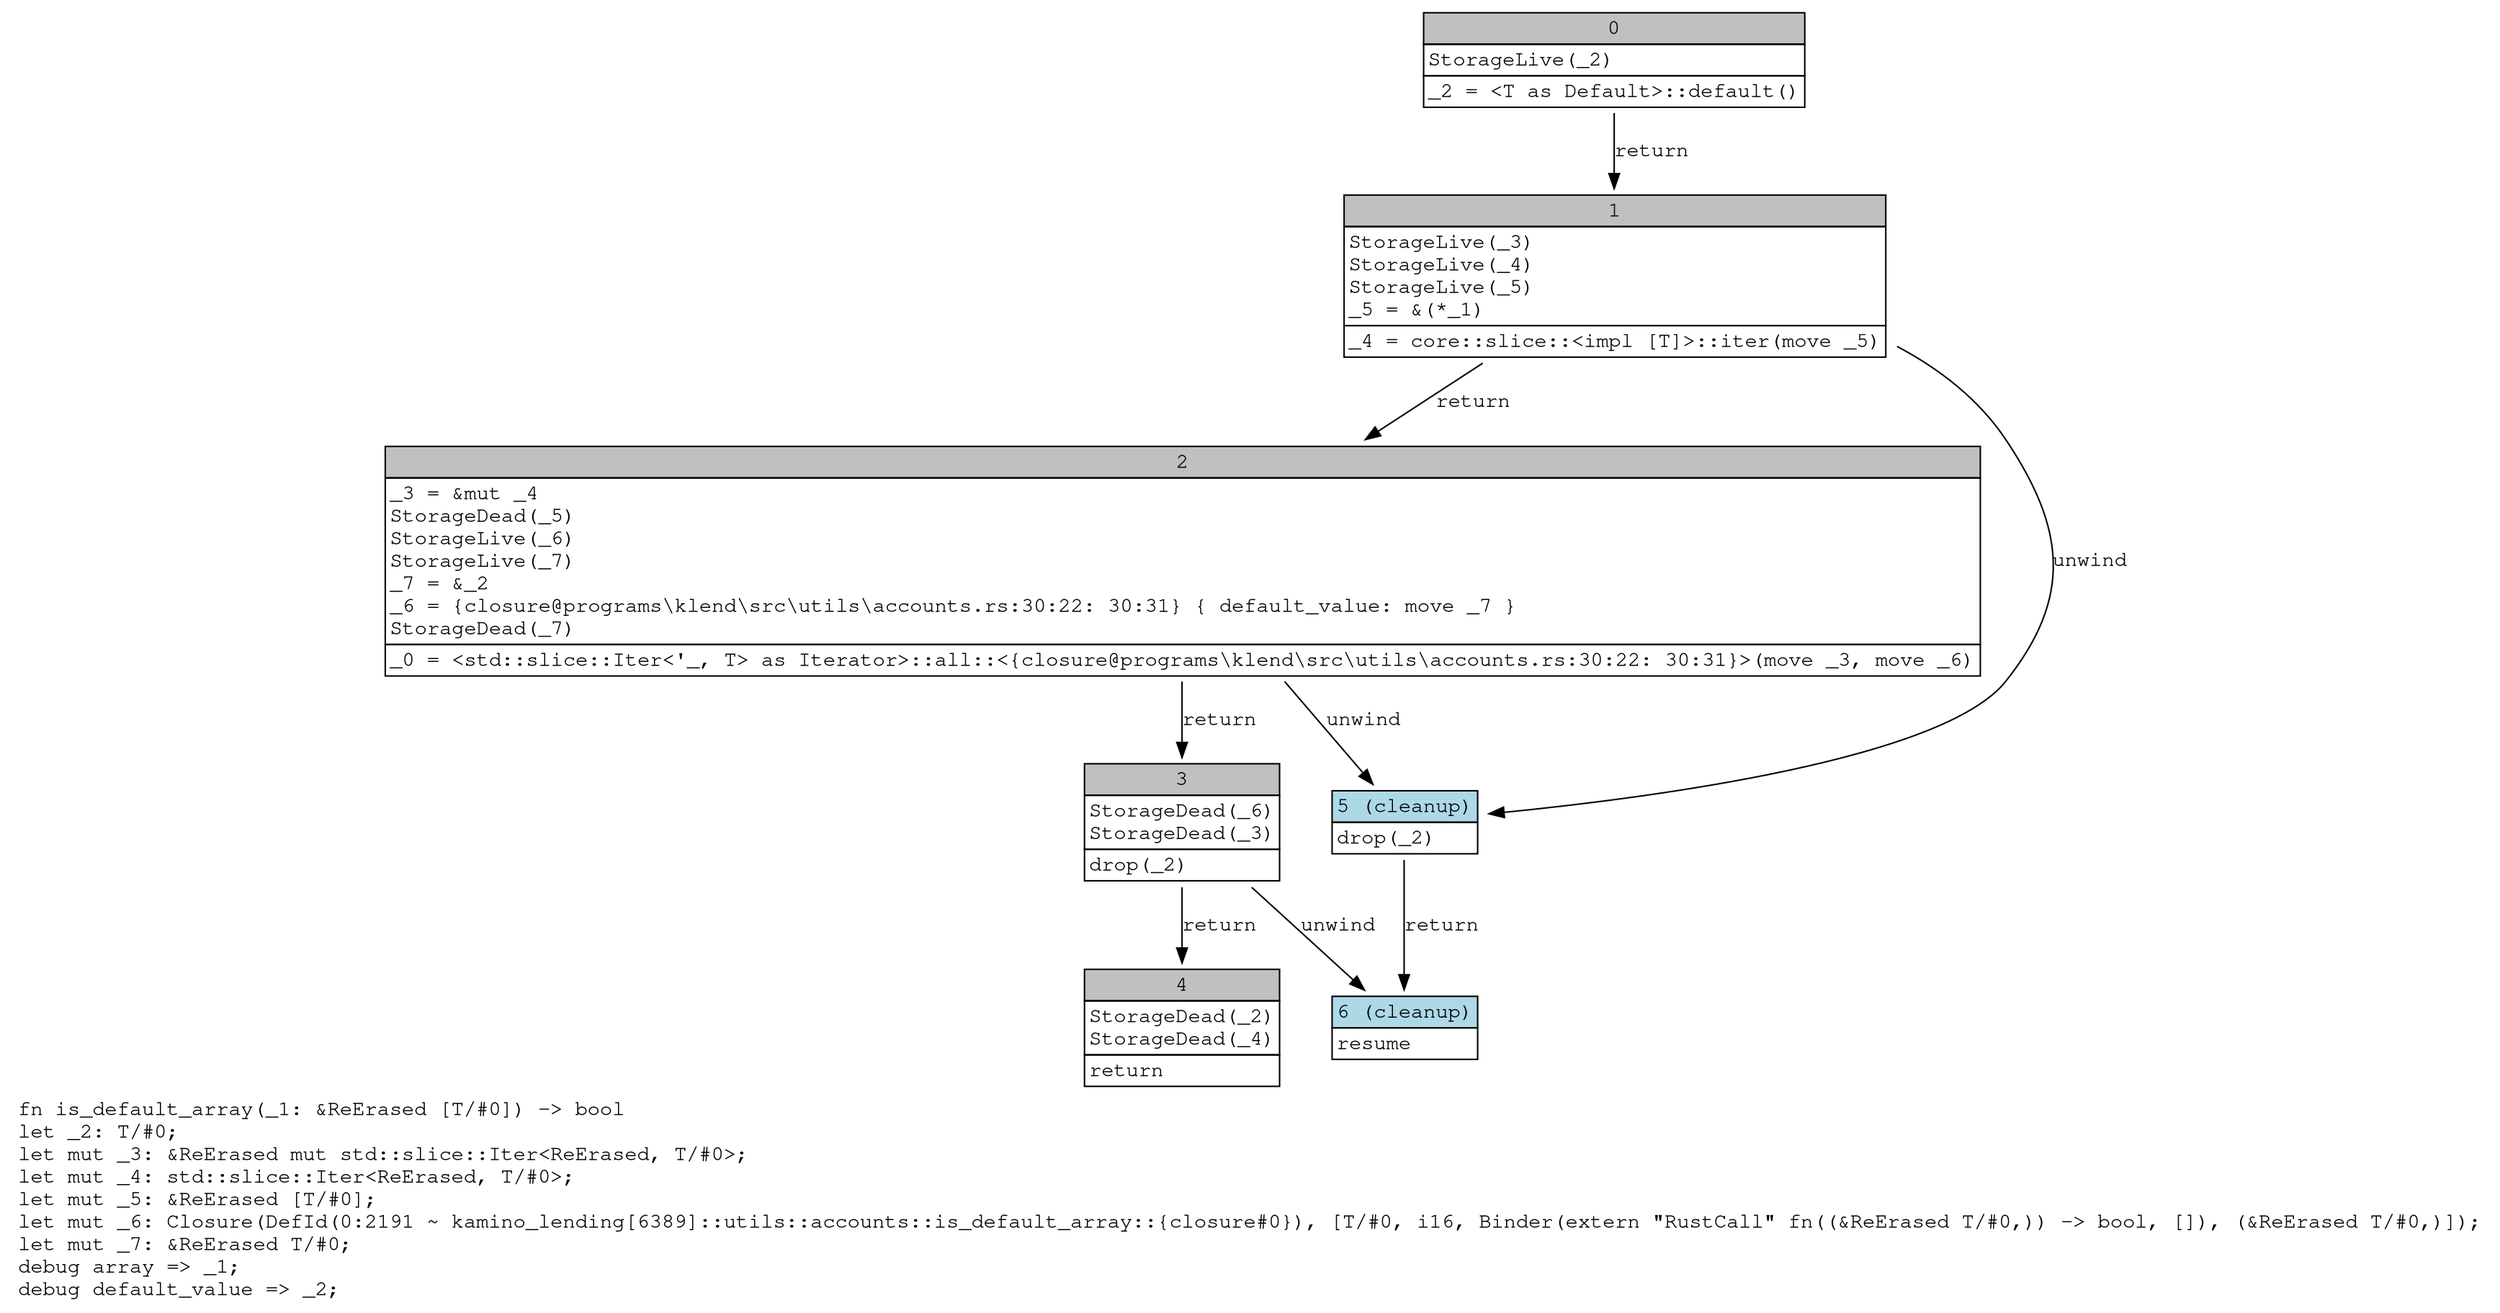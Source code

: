 digraph Mir_0_2189 {
    graph [fontname="Courier, monospace"];
    node [fontname="Courier, monospace"];
    edge [fontname="Courier, monospace"];
    label=<fn is_default_array(_1: &amp;ReErased [T/#0]) -&gt; bool<br align="left"/>let _2: T/#0;<br align="left"/>let mut _3: &amp;ReErased mut std::slice::Iter&lt;ReErased, T/#0&gt;;<br align="left"/>let mut _4: std::slice::Iter&lt;ReErased, T/#0&gt;;<br align="left"/>let mut _5: &amp;ReErased [T/#0];<br align="left"/>let mut _6: Closure(DefId(0:2191 ~ kamino_lending[6389]::utils::accounts::is_default_array::{closure#0}), [T/#0, i16, Binder(extern &quot;RustCall&quot; fn((&amp;ReErased T/#0,)) -&gt; bool, []), (&amp;ReErased T/#0,)]);<br align="left"/>let mut _7: &amp;ReErased T/#0;<br align="left"/>debug array =&gt; _1;<br align="left"/>debug default_value =&gt; _2;<br align="left"/>>;
    bb0__0_2189 [shape="none", label=<<table border="0" cellborder="1" cellspacing="0"><tr><td bgcolor="gray" align="center" colspan="1">0</td></tr><tr><td align="left" balign="left">StorageLive(_2)<br/></td></tr><tr><td align="left">_2 = &lt;T as Default&gt;::default()</td></tr></table>>];
    bb1__0_2189 [shape="none", label=<<table border="0" cellborder="1" cellspacing="0"><tr><td bgcolor="gray" align="center" colspan="1">1</td></tr><tr><td align="left" balign="left">StorageLive(_3)<br/>StorageLive(_4)<br/>StorageLive(_5)<br/>_5 = &amp;(*_1)<br/></td></tr><tr><td align="left">_4 = core::slice::&lt;impl [T]&gt;::iter(move _5)</td></tr></table>>];
    bb2__0_2189 [shape="none", label=<<table border="0" cellborder="1" cellspacing="0"><tr><td bgcolor="gray" align="center" colspan="1">2</td></tr><tr><td align="left" balign="left">_3 = &amp;mut _4<br/>StorageDead(_5)<br/>StorageLive(_6)<br/>StorageLive(_7)<br/>_7 = &amp;_2<br/>_6 = {closure@programs\klend\src\utils\accounts.rs:30:22: 30:31} { default_value: move _7 }<br/>StorageDead(_7)<br/></td></tr><tr><td align="left">_0 = &lt;std::slice::Iter&lt;'_, T&gt; as Iterator&gt;::all::&lt;{closure@programs\klend\src\utils\accounts.rs:30:22: 30:31}&gt;(move _3, move _6)</td></tr></table>>];
    bb3__0_2189 [shape="none", label=<<table border="0" cellborder="1" cellspacing="0"><tr><td bgcolor="gray" align="center" colspan="1">3</td></tr><tr><td align="left" balign="left">StorageDead(_6)<br/>StorageDead(_3)<br/></td></tr><tr><td align="left">drop(_2)</td></tr></table>>];
    bb4__0_2189 [shape="none", label=<<table border="0" cellborder="1" cellspacing="0"><tr><td bgcolor="gray" align="center" colspan="1">4</td></tr><tr><td align="left" balign="left">StorageDead(_2)<br/>StorageDead(_4)<br/></td></tr><tr><td align="left">return</td></tr></table>>];
    bb5__0_2189 [shape="none", label=<<table border="0" cellborder="1" cellspacing="0"><tr><td bgcolor="lightblue" align="center" colspan="1">5 (cleanup)</td></tr><tr><td align="left">drop(_2)</td></tr></table>>];
    bb6__0_2189 [shape="none", label=<<table border="0" cellborder="1" cellspacing="0"><tr><td bgcolor="lightblue" align="center" colspan="1">6 (cleanup)</td></tr><tr><td align="left">resume</td></tr></table>>];
    bb0__0_2189 -> bb1__0_2189 [label="return"];
    bb1__0_2189 -> bb2__0_2189 [label="return"];
    bb1__0_2189 -> bb5__0_2189 [label="unwind"];
    bb2__0_2189 -> bb3__0_2189 [label="return"];
    bb2__0_2189 -> bb5__0_2189 [label="unwind"];
    bb3__0_2189 -> bb4__0_2189 [label="return"];
    bb3__0_2189 -> bb6__0_2189 [label="unwind"];
    bb5__0_2189 -> bb6__0_2189 [label="return"];
}
